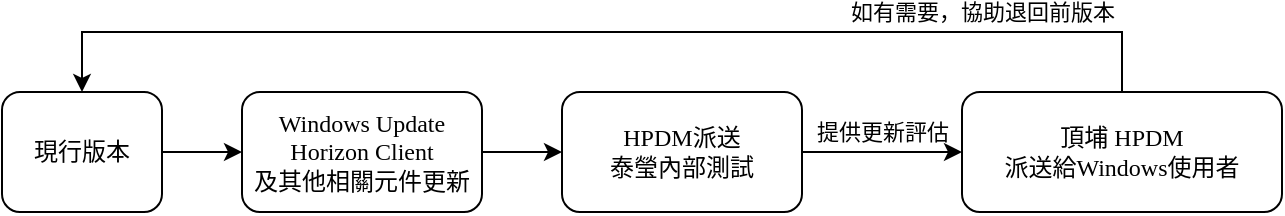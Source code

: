 <mxfile version="22.1.11" type="github">
  <diagram name="Page-1" id="-jacAcJ74l8NmiqQcvsL">
    <mxGraphModel dx="1050" dy="558" grid="1" gridSize="10" guides="1" tooltips="1" connect="1" arrows="1" fold="1" page="1" pageScale="1" pageWidth="850" pageHeight="1100" math="0" shadow="0">
      <root>
        <mxCell id="0" />
        <mxCell id="1" parent="0" />
        <mxCell id="2Yo14vSAlrRXG2YLkMrG-14" style="edgeStyle=orthogonalEdgeStyle;rounded=0;orthogonalLoop=1;jettySize=auto;html=1;exitX=1;exitY=0.5;exitDx=0;exitDy=0;entryX=0;entryY=0.5;entryDx=0;entryDy=0;fontFamily=微軟正黑體;" edge="1" parent="1" source="2Yo14vSAlrRXG2YLkMrG-15" target="2Yo14vSAlrRXG2YLkMrG-30">
          <mxGeometry relative="1" as="geometry">
            <mxPoint x="130" y="240" as="targetPoint" />
          </mxGeometry>
        </mxCell>
        <mxCell id="2Yo14vSAlrRXG2YLkMrG-15" value="現行版本" style="rounded=1;whiteSpace=wrap;html=1;fontSize=12;glass=0;strokeWidth=1;shadow=0;fontFamily=微軟正黑體;" vertex="1" parent="1">
          <mxGeometry x="40" y="210" width="80" height="60" as="geometry" />
        </mxCell>
        <mxCell id="2Yo14vSAlrRXG2YLkMrG-16" value="" style="edgeStyle=orthogonalEdgeStyle;rounded=0;orthogonalLoop=1;jettySize=auto;html=1;exitX=1;exitY=0.5;exitDx=0;exitDy=0;fontFamily=微軟正黑體;" edge="1" parent="1" source="2Yo14vSAlrRXG2YLkMrG-30">
          <mxGeometry relative="1" as="geometry">
            <mxPoint x="289" y="240" as="sourcePoint" />
            <mxPoint x="320" y="240" as="targetPoint" />
          </mxGeometry>
        </mxCell>
        <mxCell id="2Yo14vSAlrRXG2YLkMrG-20" style="edgeStyle=orthogonalEdgeStyle;rounded=0;orthogonalLoop=1;jettySize=auto;html=1;exitX=0.5;exitY=0;exitDx=0;exitDy=0;fontFamily=微軟正黑體;" edge="1" parent="1" source="2Yo14vSAlrRXG2YLkMrG-26" target="2Yo14vSAlrRXG2YLkMrG-15">
          <mxGeometry relative="1" as="geometry">
            <Array as="points">
              <mxPoint x="600" y="210" />
              <mxPoint x="600" y="180" />
              <mxPoint x="80" y="180" />
            </Array>
          </mxGeometry>
        </mxCell>
        <mxCell id="2Yo14vSAlrRXG2YLkMrG-21" value="如有需要，協助退回前版本" style="edgeLabel;html=1;align=center;verticalAlign=middle;resizable=0;points=[];fontFamily=微軟正黑體;" vertex="1" connectable="0" parent="2Yo14vSAlrRXG2YLkMrG-20">
          <mxGeometry x="-0.178" y="-2" relative="1" as="geometry">
            <mxPoint x="138" y="-8" as="offset" />
          </mxGeometry>
        </mxCell>
        <mxCell id="2Yo14vSAlrRXG2YLkMrG-24" value="提供更新評估" style="edgeLabel;html=1;align=center;verticalAlign=middle;resizable=0;points=[];fontFamily=微軟正黑體;" vertex="1" connectable="0" parent="2Yo14vSAlrRXG2YLkMrG-20">
          <mxGeometry x="-0.178" y="-2" relative="1" as="geometry">
            <mxPoint x="88" y="52" as="offset" />
          </mxGeometry>
        </mxCell>
        <mxCell id="2Yo14vSAlrRXG2YLkMrG-26" value="&lt;div&gt;頂埔 HPDM&lt;br&gt;派送給Windows使用者&lt;br&gt;&lt;/div&gt;" style="rounded=1;whiteSpace=wrap;html=1;fontSize=12;glass=0;strokeWidth=1;shadow=0;fontFamily=微軟正黑體;" vertex="1" parent="1">
          <mxGeometry x="520" y="210" width="160" height="60" as="geometry" />
        </mxCell>
        <mxCell id="2Yo14vSAlrRXG2YLkMrG-30" value="&lt;div&gt;Windows Update &lt;/div&gt;Horizon Client&lt;br&gt;及其他相關元件更新" style="rounded=1;whiteSpace=wrap;html=1;fontFamily=微軟正黑體;" vertex="1" parent="1">
          <mxGeometry x="160" y="210" width="120" height="60" as="geometry" />
        </mxCell>
        <mxCell id="2Yo14vSAlrRXG2YLkMrG-36" value="" style="edgeStyle=orthogonalEdgeStyle;rounded=0;orthogonalLoop=1;jettySize=auto;html=1;" edge="1" parent="1" source="2Yo14vSAlrRXG2YLkMrG-35" target="2Yo14vSAlrRXG2YLkMrG-26">
          <mxGeometry relative="1" as="geometry" />
        </mxCell>
        <mxCell id="2Yo14vSAlrRXG2YLkMrG-35" value="HPDM派送&lt;br&gt;泰瑩內部測試" style="rounded=1;whiteSpace=wrap;html=1;fontFamily=微軟正黑體;" vertex="1" parent="1">
          <mxGeometry x="320" y="210" width="120" height="60" as="geometry" />
        </mxCell>
      </root>
    </mxGraphModel>
  </diagram>
</mxfile>

